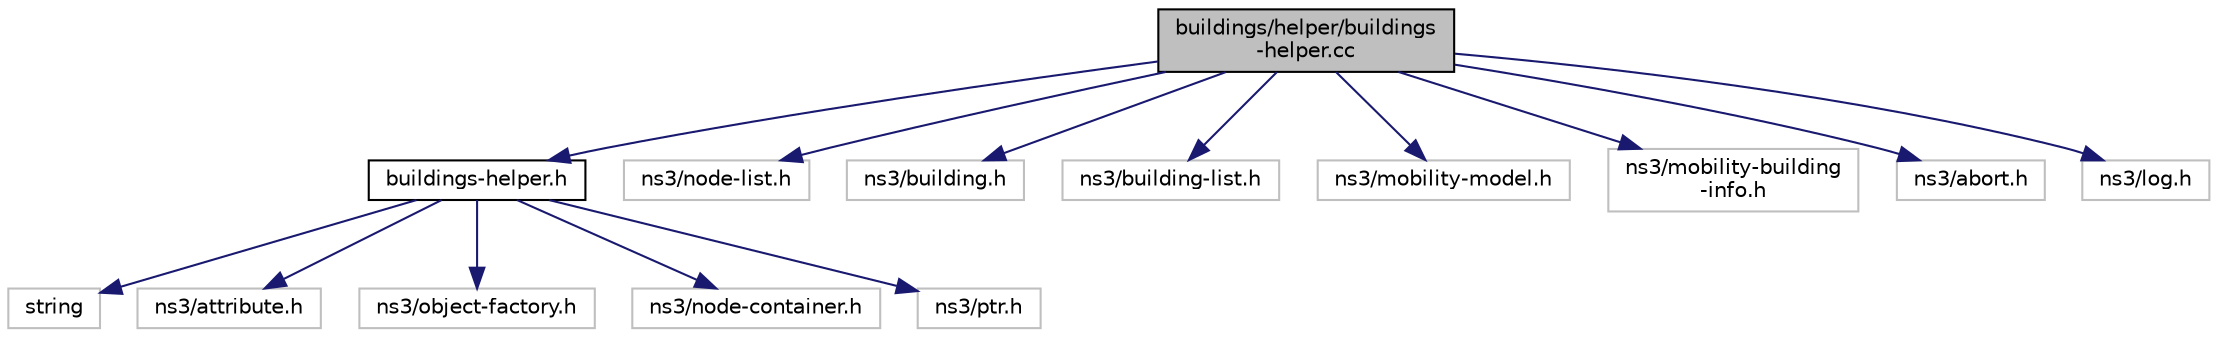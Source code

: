 digraph "buildings/helper/buildings-helper.cc"
{
  edge [fontname="Helvetica",fontsize="10",labelfontname="Helvetica",labelfontsize="10"];
  node [fontname="Helvetica",fontsize="10",shape=record];
  Node1 [label="buildings/helper/buildings\l-helper.cc",height=0.2,width=0.4,color="black", fillcolor="grey75", style="filled", fontcolor="black"];
  Node1 -> Node2 [color="midnightblue",fontsize="10",style="solid"];
  Node2 [label="buildings-helper.h",height=0.2,width=0.4,color="black", fillcolor="white", style="filled",URL="$df/d10/buildings-helper_8h.html"];
  Node2 -> Node3 [color="midnightblue",fontsize="10",style="solid"];
  Node3 [label="string",height=0.2,width=0.4,color="grey75", fillcolor="white", style="filled"];
  Node2 -> Node4 [color="midnightblue",fontsize="10",style="solid"];
  Node4 [label="ns3/attribute.h",height=0.2,width=0.4,color="grey75", fillcolor="white", style="filled"];
  Node2 -> Node5 [color="midnightblue",fontsize="10",style="solid"];
  Node5 [label="ns3/object-factory.h",height=0.2,width=0.4,color="grey75", fillcolor="white", style="filled"];
  Node2 -> Node6 [color="midnightblue",fontsize="10",style="solid"];
  Node6 [label="ns3/node-container.h",height=0.2,width=0.4,color="grey75", fillcolor="white", style="filled"];
  Node2 -> Node7 [color="midnightblue",fontsize="10",style="solid"];
  Node7 [label="ns3/ptr.h",height=0.2,width=0.4,color="grey75", fillcolor="white", style="filled"];
  Node1 -> Node8 [color="midnightblue",fontsize="10",style="solid"];
  Node8 [label="ns3/node-list.h",height=0.2,width=0.4,color="grey75", fillcolor="white", style="filled"];
  Node1 -> Node9 [color="midnightblue",fontsize="10",style="solid"];
  Node9 [label="ns3/building.h",height=0.2,width=0.4,color="grey75", fillcolor="white", style="filled"];
  Node1 -> Node10 [color="midnightblue",fontsize="10",style="solid"];
  Node10 [label="ns3/building-list.h",height=0.2,width=0.4,color="grey75", fillcolor="white", style="filled"];
  Node1 -> Node11 [color="midnightblue",fontsize="10",style="solid"];
  Node11 [label="ns3/mobility-model.h",height=0.2,width=0.4,color="grey75", fillcolor="white", style="filled"];
  Node1 -> Node12 [color="midnightblue",fontsize="10",style="solid"];
  Node12 [label="ns3/mobility-building\l-info.h",height=0.2,width=0.4,color="grey75", fillcolor="white", style="filled"];
  Node1 -> Node13 [color="midnightblue",fontsize="10",style="solid"];
  Node13 [label="ns3/abort.h",height=0.2,width=0.4,color="grey75", fillcolor="white", style="filled"];
  Node1 -> Node14 [color="midnightblue",fontsize="10",style="solid"];
  Node14 [label="ns3/log.h",height=0.2,width=0.4,color="grey75", fillcolor="white", style="filled"];
}
